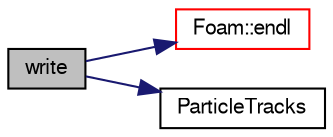 digraph "write"
{
  bgcolor="transparent";
  edge [fontname="FreeSans",fontsize="10",labelfontname="FreeSans",labelfontsize="10"];
  node [fontname="FreeSans",fontsize="10",shape=record];
  rankdir="LR";
  Node8 [label="write",height=0.2,width=0.4,color="black", fillcolor="grey75", style="filled", fontcolor="black"];
  Node8 -> Node9 [color="midnightblue",fontsize="10",style="solid",fontname="FreeSans"];
  Node9 [label="Foam::endl",height=0.2,width=0.4,color="red",URL="$a21124.html#a2db8fe02a0d3909e9351bb4275b23ce4",tooltip="Add newline and flush stream. "];
  Node8 -> Node11 [color="midnightblue",fontsize="10",style="solid",fontname="FreeSans"];
  Node11 [label="ParticleTracks",height=0.2,width=0.4,color="black",URL="$a23990.html#a2b125b4be57cd04e56b8a9883721693c",tooltip="Construct from dictionary. "];
}
